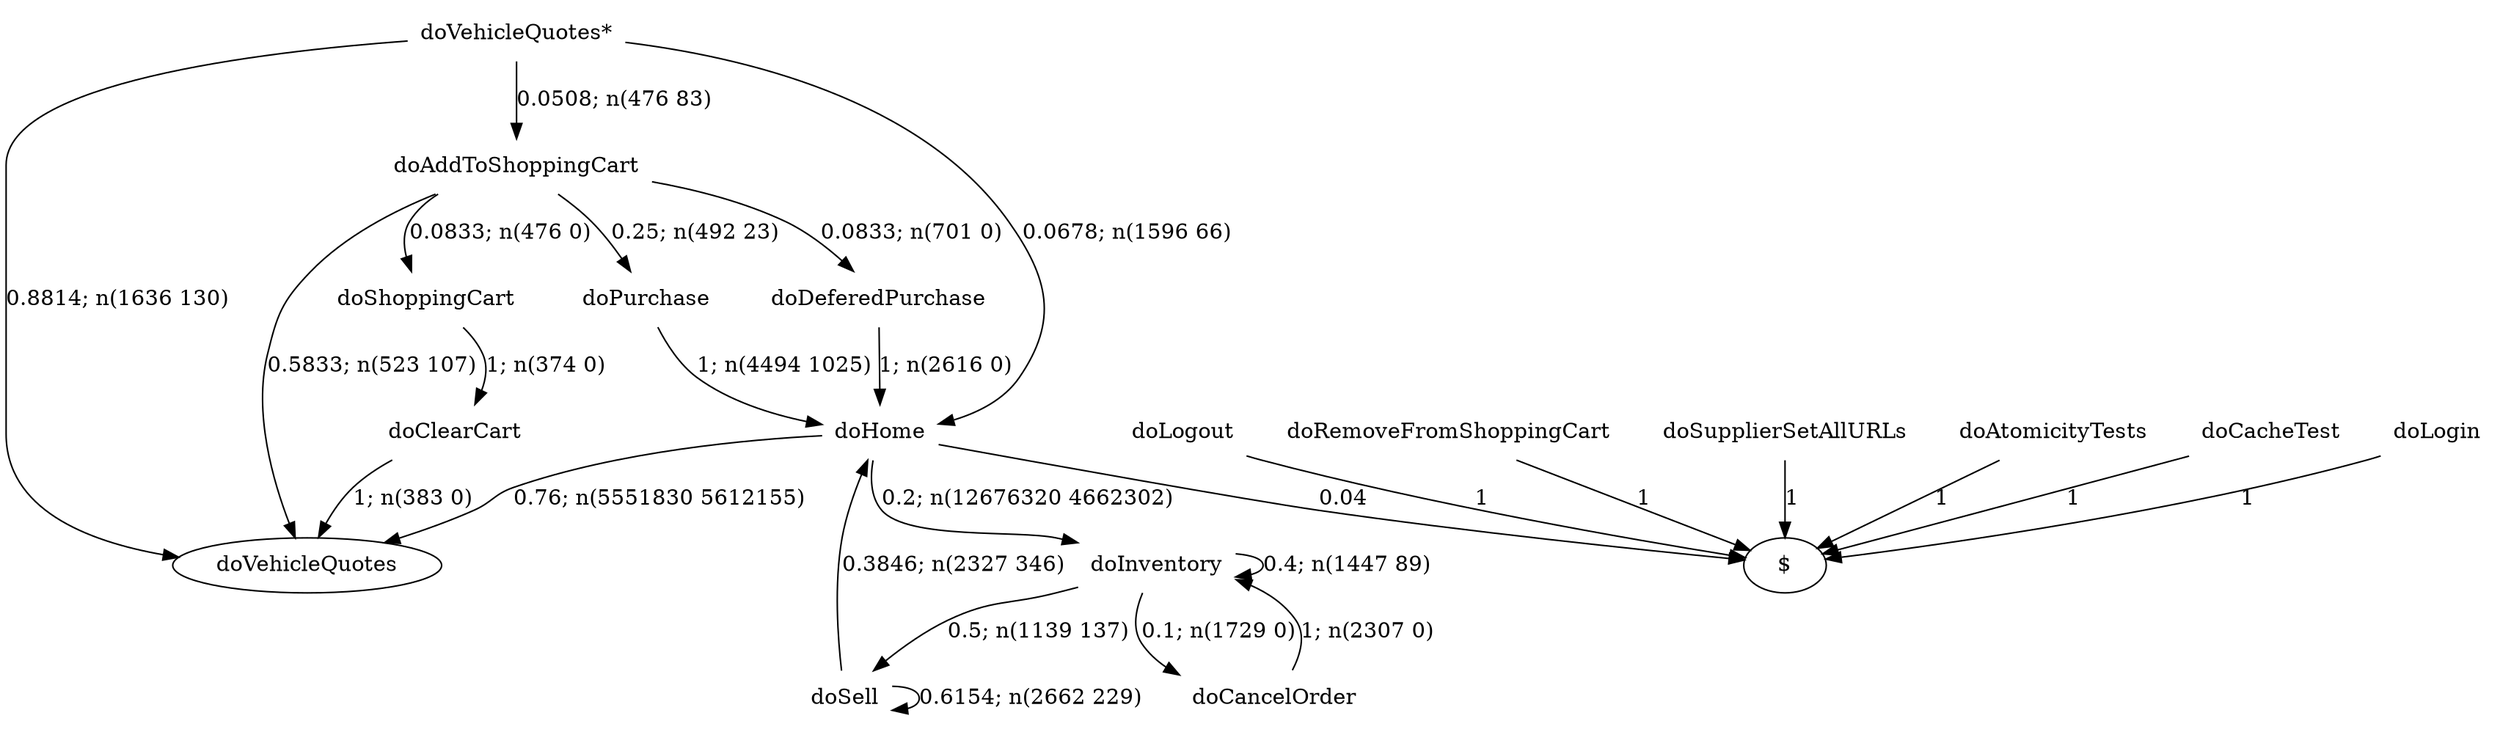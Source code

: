 digraph G {"doVehicleQuotes*" [label="doVehicleQuotes*",shape=none];"doSupplierSetAllURLs" [label="doSupplierSetAllURLs",shape=none];"doAtomicityTests" [label="doAtomicityTests",shape=none];"doCacheTest" [label="doCacheTest",shape=none];"doLogin" [label="doLogin",shape=none];"doAddToShoppingCart" [label="doAddToShoppingCart",shape=none];"doDeferedPurchase" [label="doDeferedPurchase",shape=none];"doHome" [label="doHome",shape=none];"doShoppingCart" [label="doShoppingCart",shape=none];"doClearCart" [label="doClearCart",shape=none];"doPurchase" [label="doPurchase",shape=none];"doInventory" [label="doInventory",shape=none];"doSell" [label="doSell",shape=none];"doLogout" [label="doLogout",shape=none];"doCancelOrder" [label="doCancelOrder",shape=none];"doRemoveFromShoppingCart" [label="doRemoveFromShoppingCart",shape=none];"doVehicleQuotes*"->"doVehicleQuotes" [style=solid,label="0.8814; n(1636 130)"];"doVehicleQuotes*"->"doAddToShoppingCart" [style=solid,label="0.0508; n(476 83)"];"doVehicleQuotes*"->"doHome" [style=solid,label="0.0678; n(1596 66)"];"doSupplierSetAllURLs"->"$" [style=solid,label="1"];"doAtomicityTests"->"$" [style=solid,label="1"];"doCacheTest"->"$" [style=solid,label="1"];"doLogin"->"$" [style=solid,label="1"];"doAddToShoppingCart"->"doVehicleQuotes" [style=solid,label="0.5833; n(523 107)"];"doAddToShoppingCart"->"doDeferedPurchase" [style=solid,label="0.0833; n(701 0)"];"doAddToShoppingCart"->"doShoppingCart" [style=solid,label="0.0833; n(476 0)"];"doAddToShoppingCart"->"doPurchase" [style=solid,label="0.25; n(492 23)"];"doDeferedPurchase"->"doHome" [style=solid,label="1; n(2616 0)"];"doHome"->"doVehicleQuotes" [style=solid,label="0.76; n(5551830 5612155)"];"doHome"->"doInventory" [style=solid,label="0.2; n(12676320 4662302)"];"doHome"->"$" [style=solid,label="0.04"];"doShoppingCart"->"doClearCart" [style=solid,label="1; n(374 0)"];"doClearCart"->"doVehicleQuotes" [style=solid,label="1; n(383 0)"];"doPurchase"->"doHome" [style=solid,label="1; n(4494 1025)"];"doInventory"->"doInventory" [style=solid,label="0.4; n(1447 89)"];"doInventory"->"doSell" [style=solid,label="0.5; n(1139 137)"];"doInventory"->"doCancelOrder" [style=solid,label="0.1; n(1729 0)"];"doSell"->"doHome" [style=solid,label="0.3846; n(2327 346)"];"doSell"->"doSell" [style=solid,label="0.6154; n(2662 229)"];"doLogout"->"$" [style=solid,label="1"];"doCancelOrder"->"doInventory" [style=solid,label="1; n(2307 0)"];"doRemoveFromShoppingCart"->"$" [style=solid,label="1"];}